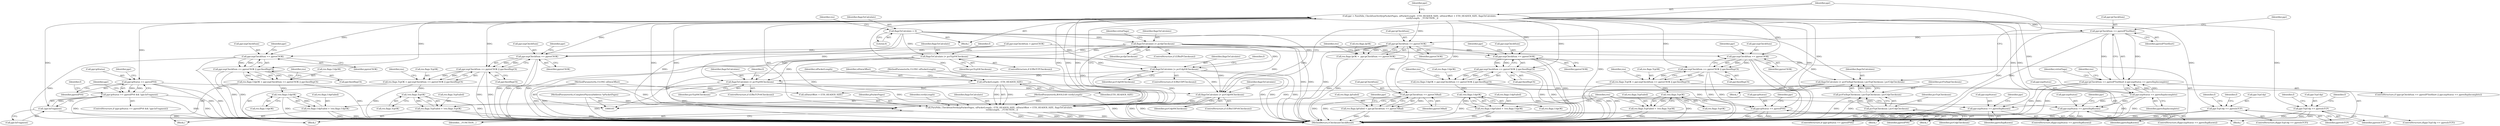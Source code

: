 digraph "0_kvm-guest-drivers-windows_723416fa4210b7464b28eab89cc76252e6193ac1@integer" {
"1000187" [label="(Call,ppr = ParaNdis_CheckSumVerify(pPacketPages, ulPacketLength - ETH_HEADER_SIZE, ulDataOffset + ETH_HEADER_SIZE, flagsToCalculate,\n        verifyLength, __FUNCTION__))"];
"1000189" [label="(Call,ParaNdis_CheckSumVerify(pPacketPages, ulPacketLength - ETH_HEADER_SIZE, ulDataOffset + ETH_HEADER_SIZE, flagsToCalculate,\n        verifyLength, __FUNCTION__))"];
"1000108" [label="(MethodParameterIn,tCompletePhysicalAddress *pPacketPages)"];
"1000191" [label="(Call,ulPacketLength - ETH_HEADER_SIZE)"];
"1000109" [label="(MethodParameterIn,ULONG ulPacketLength)"];
"1000110" [label="(MethodParameterIn,ULONG ulDataOffset)"];
"1000177" [label="(Call,flagsToCalculate |= pcrTcpV6Checksum)"];
"1000163" [label="(Call,flagsToCalculate |= pcrTcpV4Checksum)"];
"1000124" [label="(Call,flagsToCalculate = 0)"];
"1000136" [label="(Call,flagsToCalculate |= pcrIpChecksum)"];
"1000170" [label="(Call,flagsToCalculate |= pcrUdpV4Checksum)"];
"1000184" [label="(Call,flagsToCalculate |= pcrUdpV6Checksum)"];
"1000150" [label="(Call,flagsToCalculate |= pcrFixXxpChecksum | pcrTcpChecksum | pcrUdpChecksum)"];
"1000152" [label="(Call,pcrFixXxpChecksum | pcrTcpChecksum | pcrUdpChecksum)"];
"1000154" [label="(Call,pcrTcpChecksum | pcrUdpChecksum)"];
"1000111" [label="(MethodParameterIn,BOOLEAN verifyLength)"];
"1000202" [label="(Call,ppr.ipCheckSum == ppresIPTooShort)"];
"1000201" [label="(Call,ppr.ipCheckSum == ppresIPTooShort || ppr.xxpStatus == ppresXxpIncomplete)"];
"1000268" [label="(Call,ppr.ipCheckSum == ppresCSOK)"];
"1000262" [label="(Call,res.flags.IpOK =  ppr.ipCheckSum == ppresCSOK)"];
"1000279" [label="(Call,ppr.ipCheckSum == ppresCSBad)"];
"1000273" [label="(Call,res.flags.IpFailed = ppr.ipCheckSum == ppresCSBad)"];
"1000310" [label="(Call,ppr.xxpCheckSum == ppresCSOK)"];
"1000309" [label="(Call,ppr.xxpCheckSum == ppresCSOK || ppr.fixedXxpCS)"];
"1000303" [label="(Call,res.flags.TcpOK = ppr.xxpCheckSum == ppresCSOK || ppr.fixedXxpCS)"];
"1000324" [label="(Call,!res.flags.TcpOK)"];
"1000318" [label="(Call,res.flags.TcpFailed = !res.flags.TcpOK)"];
"1000344" [label="(Call,ppr.xxpCheckSum == ppresCSOK)"];
"1000343" [label="(Call,ppr.xxpCheckSum == ppresCSOK || ppr.fixedXxpCS)"];
"1000337" [label="(Call,res.flags.UdpOK = ppr.xxpCheckSum == ppresCSOK || ppr.fixedXxpCS)"];
"1000358" [label="(Call,!res.flags.UdpOK)"];
"1000352" [label="(Call,res.flags.UdpFailed = !res.flags.UdpOK)"];
"1000207" [label="(Call,ppr.xxpStatus == ppresXxpIncomplete)"];
"1000285" [label="(Call,ppr.xxpStatus == ppresXxpKnown)"];
"1000373" [label="(Call,ppr.xxpStatus == ppresXxpKnown)"];
"1000247" [label="(Call,ppr.ipStatus == ppresIPV4)"];
"1000246" [label="(Call,ppr.ipStatus == ppresIPV4 && !ppr.IsFragment)"];
"1000366" [label="(Call,ppr.ipStatus == ppresIPV6)"];
"1000252" [label="(Call,!ppr.IsFragment)"];
"1000292" [label="(Call,ppr.TcpUdp == ppresIsTCP)"];
"1000380" [label="(Call,ppr.TcpUdp == ppresIsTCP)"];
"1000398" [label="(Call,ppr.xxpCheckSum == ppresCSOK)"];
"1000397" [label="(Call,ppr.xxpCheckSum == ppresCSOK || ppr.fixedXxpCS)"];
"1000391" [label="(Call,res.flags.TcpOK = ppr.xxpCheckSum == ppresCSOK || ppr.fixedXxpCS)"];
"1000412" [label="(Call,!res.flags.TcpOK)"];
"1000406" [label="(Call,res.flags.TcpFailed = !res.flags.TcpOK)"];
"1000432" [label="(Call,ppr.xxpCheckSum == ppresCSOK)"];
"1000431" [label="(Call,ppr.xxpCheckSum == ppresCSOK || ppr.fixedXxpCS)"];
"1000425" [label="(Call,res.flags.UdpOK = ppr.xxpCheckSum == ppresCSOK || ppr.fixedXxpCS)"];
"1000446" [label="(Call,!res.flags.UdpOK)"];
"1000440" [label="(Call,res.flags.UdpFailed = !res.flags.UdpOK)"];
"1000303" [label="(Call,res.flags.TcpOK = ppr.xxpCheckSum == ppresCSOK || ppr.fixedXxpCS)"];
"1000353" [label="(Call,res.flags.UdpFailed)"];
"1000125" [label="(Identifier,flagsToCalculate)"];
"1000195" [label="(Identifier,ulDataOffset)"];
"1000202" [label="(Call,ppr.ipCheckSum == ppresIPTooShort)"];
"1000261" [label="(Block,)"];
"1000191" [label="(Call,ulPacketLength - ETH_HEADER_SIZE)"];
"1000200" [label="(ControlStructure,if (ppr.ipCheckSum == ppresIPTooShort || ppr.xxpStatus == ppresXxpIncomplete))"];
"1000350" [label="(Identifier,ppr)"];
"1000433" [label="(Call,ppr.xxpCheckSum)"];
"1000164" [label="(Identifier,flagsToCalculate)"];
"1000397" [label="(Call,ppr.xxpCheckSum == ppresCSOK || ppr.fixedXxpCS)"];
"1000336" [label="(Block,)"];
"1000166" [label="(ControlStructure,if (f.fRxUDPChecksum))"];
"1000324" [label="(Call,!res.flags.TcpOK)"];
"1000187" [label="(Call,ppr = ParaNdis_CheckSumVerify(pPacketPages, ulPacketLength - ETH_HEADER_SIZE, ulDataOffset + ETH_HEADER_SIZE, flagsToCalculate,\n        verifyLength, __FUNCTION__))"];
"1000432" [label="(Call,ppr.xxpCheckSum == ppresCSOK)"];
"1000315" [label="(Call,ppr.fixedXxpCS)"];
"1000231" [label="(Identifier,virtioFlags)"];
"1000398" [label="(Call,ppr.xxpCheckSum == ppresCSOK)"];
"1000111" [label="(MethodParameterIn,BOOLEAN verifyLength)"];
"1000155" [label="(Identifier,pcrTcpChecksum)"];
"1000203" [label="(Call,ppr.ipCheckSum)"];
"1000314" [label="(Identifier,ppresCSOK)"];
"1000190" [label="(Identifier,pPacketPages)"];
"1000349" [label="(Call,ppr.fixedXxpCS)"];
"1000279" [label="(Call,ppr.ipCheckSum == ppresCSBad)"];
"1000292" [label="(Call,ppr.TcpUdp == ppresIsTCP)"];
"1000318" [label="(Call,res.flags.TcpFailed = !res.flags.TcpOK)"];
"1000252" [label="(Call,!ppr.IsFragment)"];
"1000268" [label="(Call,ppr.ipCheckSum == ppresCSOK)"];
"1000377" [label="(Identifier,ppresXxpKnown)"];
"1000129" [label="(Identifier,res)"];
"1000189" [label="(Call,ParaNdis_CheckSumVerify(pPacketPages, ulPacketLength - ETH_HEADER_SIZE, ulDataOffset + ETH_HEADER_SIZE, flagsToCalculate,\n        verifyLength, __FUNCTION__))"];
"1000300" [label="(Identifier,f)"];
"1000404" [label="(Identifier,ppr)"];
"1000453" [label="(Identifier,res)"];
"1000441" [label="(Call,res.flags.UdpFailed)"];
"1000365" [label="(ControlStructure,if (ppr.ipStatus == ppresIPV6))"];
"1000390" [label="(Block,)"];
"1000198" [label="(Identifier,verifyLength)"];
"1000197" [label="(Identifier,flagsToCalculate)"];
"1000186" [label="(Identifier,pcrUdpV6Checksum)"];
"1000337" [label="(Call,res.flags.UdpOK = ppr.xxpCheckSum == ppresCSOK || ppr.fixedXxpCS)"];
"1000152" [label="(Call,pcrFixXxpChecksum | pcrTcpChecksum | pcrUdpChecksum)"];
"1000325" [label="(Call,res.flags.TcpOK)"];
"1000272" [label="(Identifier,ppresCSOK)"];
"1000182" [label="(Identifier,f)"];
"1000384" [label="(Identifier,ppresIsTCP)"];
"1000156" [label="(Identifier,pcrUdpChecksum)"];
"1000180" [label="(ControlStructure,if (f.fRxUDPv6Checksum))"];
"1000334" [label="(Identifier,f)"];
"1000316" [label="(Identifier,ppr)"];
"1000165" [label="(Identifier,pcrTcpV4Checksum)"];
"1000311" [label="(Call,ppr.xxpCheckSum)"];
"1000192" [label="(Identifier,ulPacketLength)"];
"1000296" [label="(Identifier,ppresIsTCP)"];
"1000285" [label="(Call,ppr.xxpStatus == ppresXxpKnown)"];
"1000194" [label="(Call,ulDataOffset + ETH_HEADER_SIZE)"];
"1000372" [label="(ControlStructure,if(ppr.xxpStatus == ppresXxpKnown))"];
"1000289" [label="(Identifier,ppresXxpKnown)"];
"1000179" [label="(Identifier,pcrTcpV6Checksum)"];
"1000137" [label="(Identifier,flagsToCalculate)"];
"1000159" [label="(ControlStructure,if (f.fRxTCPChecksum))"];
"1000245" [label="(ControlStructure,if (ppr.ipStatus == ppresIPV4 && !ppr.IsFragment))"];
"1000283" [label="(Identifier,ppresCSBad)"];
"1000412" [label="(Call,!res.flags.TcpOK)"];
"1000345" [label="(Call,ppr.xxpCheckSum)"];
"1000422" [label="(Identifier,f)"];
"1000344" [label="(Call,ppr.xxpCheckSum == ppresCSOK)"];
"1000253" [label="(Call,ppr.IsFragment)"];
"1000175" [label="(Identifier,f)"];
"1000388" [label="(Identifier,f)"];
"1000446" [label="(Call,!res.flags.UdpOK)"];
"1000409" [label="(Identifier,res)"];
"1000381" [label="(Call,ppr.TcpUdp)"];
"1000262" [label="(Call,res.flags.IpOK =  ppr.ipCheckSum == ppresCSOK)"];
"1000151" [label="(Identifier,flagsToCalculate)"];
"1000177" [label="(Call,flagsToCalculate |= pcrTcpV6Checksum)"];
"1000248" [label="(Call,ppr.ipStatus)"];
"1000343" [label="(Call,ppr.xxpCheckSum == ppresCSOK || ppr.fixedXxpCS)"];
"1000132" [label="(ControlStructure,if (f.fRxIPChecksum))"];
"1000425" [label="(Call,res.flags.UdpOK = ppr.xxpCheckSum == ppresCSOK || ppr.fixedXxpCS)"];
"1000302" [label="(Block,)"];
"1000366" [label="(Call,ppr.ipStatus == ppresIPV6)"];
"1000274" [label="(Call,res.flags.IpFailed)"];
"1000370" [label="(Identifier,ppresIPV6)"];
"1000171" [label="(Identifier,flagsToCalculate)"];
"1000426" [label="(Call,res.flags.UdpOK)"];
"1000251" [label="(Identifier,ppresIPV4)"];
"1000304" [label="(Call,res.flags.TcpOK)"];
"1000438" [label="(Identifier,ppr)"];
"1000150" [label="(Call,flagsToCalculate |= pcrFixXxpChecksum | pcrTcpChecksum | pcrUdpChecksum)"];
"1000276" [label="(Identifier,res)"];
"1000348" [label="(Identifier,ppresCSOK)"];
"1000209" [label="(Identifier,ppr)"];
"1000392" [label="(Call,res.flags.TcpOK)"];
"1000201" [label="(Call,ppr.ipCheckSum == ppresIPTooShort || ppr.xxpStatus == ppresXxpIncomplete)"];
"1000204" [label="(Identifier,ppr)"];
"1000368" [label="(Identifier,ppr)"];
"1000310" [label="(Call,ppr.xxpCheckSum == ppresCSOK)"];
"1000206" [label="(Identifier,ppresIPTooShort)"];
"1000293" [label="(Call,ppr.TcpUdp)"];
"1000375" [label="(Identifier,ppr)"];
"1000454" [label="(MethodReturn,tChecksumCheckResult)"];
"1000188" [label="(Identifier,ppr)"];
"1000247" [label="(Call,ppr.ipStatus == ppresIPV4)"];
"1000359" [label="(Call,res.flags.UdpOK)"];
"1000184" [label="(Call,flagsToCalculate |= pcrUdpV6Checksum)"];
"1000403" [label="(Call,ppr.fixedXxpCS)"];
"1000110" [label="(MethodParameterIn,ULONG ulDataOffset)"];
"1000440" [label="(Call,res.flags.UdpFailed = !res.flags.UdpOK)"];
"1000173" [label="(ControlStructure,if (f.fRxTCPv6Checksum))"];
"1000246" [label="(Call,ppr.ipStatus == ppresIPV4 && !ppr.IsFragment)"];
"1000391" [label="(Call,res.flags.TcpOK = ppr.xxpCheckSum == ppresCSOK || ppr.fixedXxpCS)"];
"1000269" [label="(Call,ppr.ipCheckSum)"];
"1000124" [label="(Call,flagsToCalculate = 0)"];
"1000294" [label="(Identifier,ppr)"];
"1000321" [label="(Identifier,res)"];
"1000402" [label="(Identifier,ppresCSOK)"];
"1000399" [label="(Call,ppr.xxpCheckSum)"];
"1000199" [label="(Identifier,__FUNCTION__)"];
"1000109" [label="(MethodParameterIn,ULONG ulPacketLength)"];
"1000447" [label="(Call,res.flags.UdpOK)"];
"1000309" [label="(Call,ppr.xxpCheckSum == ppresCSOK || ppr.fixedXxpCS)"];
"1000373" [label="(Call,ppr.xxpStatus == ppresXxpKnown)"];
"1000286" [label="(Call,ppr.xxpStatus)"];
"1000319" [label="(Call,res.flags.TcpFailed)"];
"1000424" [label="(Block,)"];
"1000406" [label="(Call,res.flags.TcpFailed = !res.flags.TcpOK)"];
"1000211" [label="(Identifier,ppresXxpIncomplete)"];
"1000367" [label="(Call,ppr.ipStatus)"];
"1000437" [label="(Call,ppr.fixedXxpCS)"];
"1000352" [label="(Call,res.flags.UdpFailed = !res.flags.UdpOK)"];
"1000112" [label="(Block,)"];
"1000284" [label="(ControlStructure,if(ppr.xxpStatus == ppresXxpKnown))"];
"1000374" [label="(Call,ppr.xxpStatus)"];
"1000263" [label="(Call,res.flags.IpOK)"];
"1000178" [label="(Identifier,flagsToCalculate)"];
"1000216" [label="(Identifier,res)"];
"1000207" [label="(Call,ppr.xxpStatus == ppresXxpIncomplete)"];
"1000443" [label="(Identifier,res)"];
"1000136" [label="(Call,flagsToCalculate |= pcrIpChecksum)"];
"1000413" [label="(Call,res.flags.TcpOK)"];
"1000163" [label="(Call,flagsToCalculate |= pcrTcpV4Checksum)"];
"1000108" [label="(MethodParameterIn,tCompletePhysicalAddress *pPacketPages)"];
"1000273" [label="(Call,res.flags.IpFailed = ppr.ipCheckSum == ppresCSBad)"];
"1000280" [label="(Call,ppr.ipCheckSum)"];
"1000291" [label="(ControlStructure,if(ppr.TcpUdp == ppresIsTCP))"];
"1000170" [label="(Call,flagsToCalculate |= pcrUdpV4Checksum)"];
"1000379" [label="(ControlStructure,if(ppr.TcpUdp == ppresIsTCP))"];
"1000126" [label="(Literal,0)"];
"1000142" [label="(Identifier,virtioFlags)"];
"1000153" [label="(Identifier,pcrFixXxpChecksum)"];
"1000208" [label="(Call,ppr.xxpStatus)"];
"1000382" [label="(Identifier,ppr)"];
"1000338" [label="(Call,res.flags.UdpOK)"];
"1000254" [label="(Identifier,ppr)"];
"1000358" [label="(Call,!res.flags.UdpOK)"];
"1000355" [label="(Identifier,res)"];
"1000380" [label="(Call,ppr.TcpUdp == ppresIsTCP)"];
"1000287" [label="(Identifier,ppr)"];
"1000407" [label="(Call,res.flags.TcpFailed)"];
"1000431" [label="(Call,ppr.xxpCheckSum == ppresCSOK || ppr.fixedXxpCS)"];
"1000168" [label="(Identifier,f)"];
"1000185" [label="(Identifier,flagsToCalculate)"];
"1000138" [label="(Identifier,pcrIpChecksum)"];
"1000154" [label="(Call,pcrTcpChecksum | pcrUdpChecksum)"];
"1000149" [label="(Block,)"];
"1000259" [label="(Identifier,f)"];
"1000193" [label="(Identifier,ETH_HEADER_SIZE)"];
"1000436" [label="(Identifier,ppresCSOK)"];
"1000172" [label="(Identifier,pcrUdpV4Checksum)"];
"1000240" [label="(Call,ppr.xxpCheckSum = ppresCSOK)"];
"1000187" -> "1000112"  [label="AST: "];
"1000187" -> "1000189"  [label="CFG: "];
"1000188" -> "1000187"  [label="AST: "];
"1000189" -> "1000187"  [label="AST: "];
"1000204" -> "1000187"  [label="CFG: "];
"1000187" -> "1000454"  [label="DDG: "];
"1000187" -> "1000454"  [label="DDG: "];
"1000189" -> "1000187"  [label="DDG: "];
"1000189" -> "1000187"  [label="DDG: "];
"1000189" -> "1000187"  [label="DDG: "];
"1000189" -> "1000187"  [label="DDG: "];
"1000189" -> "1000187"  [label="DDG: "];
"1000189" -> "1000187"  [label="DDG: "];
"1000187" -> "1000202"  [label="DDG: "];
"1000187" -> "1000207"  [label="DDG: "];
"1000187" -> "1000247"  [label="DDG: "];
"1000187" -> "1000252"  [label="DDG: "];
"1000187" -> "1000268"  [label="DDG: "];
"1000187" -> "1000279"  [label="DDG: "];
"1000187" -> "1000285"  [label="DDG: "];
"1000187" -> "1000292"  [label="DDG: "];
"1000187" -> "1000310"  [label="DDG: "];
"1000187" -> "1000309"  [label="DDG: "];
"1000187" -> "1000344"  [label="DDG: "];
"1000187" -> "1000343"  [label="DDG: "];
"1000187" -> "1000366"  [label="DDG: "];
"1000187" -> "1000373"  [label="DDG: "];
"1000187" -> "1000380"  [label="DDG: "];
"1000187" -> "1000398"  [label="DDG: "];
"1000187" -> "1000397"  [label="DDG: "];
"1000187" -> "1000432"  [label="DDG: "];
"1000187" -> "1000431"  [label="DDG: "];
"1000189" -> "1000199"  [label="CFG: "];
"1000190" -> "1000189"  [label="AST: "];
"1000191" -> "1000189"  [label="AST: "];
"1000194" -> "1000189"  [label="AST: "];
"1000197" -> "1000189"  [label="AST: "];
"1000198" -> "1000189"  [label="AST: "];
"1000199" -> "1000189"  [label="AST: "];
"1000189" -> "1000454"  [label="DDG: "];
"1000189" -> "1000454"  [label="DDG: "];
"1000189" -> "1000454"  [label="DDG: "];
"1000189" -> "1000454"  [label="DDG: "];
"1000189" -> "1000454"  [label="DDG: "];
"1000189" -> "1000454"  [label="DDG: "];
"1000108" -> "1000189"  [label="DDG: "];
"1000191" -> "1000189"  [label="DDG: "];
"1000191" -> "1000189"  [label="DDG: "];
"1000110" -> "1000189"  [label="DDG: "];
"1000177" -> "1000189"  [label="DDG: "];
"1000163" -> "1000189"  [label="DDG: "];
"1000124" -> "1000189"  [label="DDG: "];
"1000184" -> "1000189"  [label="DDG: "];
"1000150" -> "1000189"  [label="DDG: "];
"1000170" -> "1000189"  [label="DDG: "];
"1000136" -> "1000189"  [label="DDG: "];
"1000111" -> "1000189"  [label="DDG: "];
"1000108" -> "1000105"  [label="AST: "];
"1000108" -> "1000454"  [label="DDG: "];
"1000191" -> "1000193"  [label="CFG: "];
"1000192" -> "1000191"  [label="AST: "];
"1000193" -> "1000191"  [label="AST: "];
"1000195" -> "1000191"  [label="CFG: "];
"1000191" -> "1000454"  [label="DDG: "];
"1000109" -> "1000191"  [label="DDG: "];
"1000191" -> "1000194"  [label="DDG: "];
"1000109" -> "1000105"  [label="AST: "];
"1000109" -> "1000454"  [label="DDG: "];
"1000110" -> "1000105"  [label="AST: "];
"1000110" -> "1000454"  [label="DDG: "];
"1000110" -> "1000194"  [label="DDG: "];
"1000177" -> "1000173"  [label="AST: "];
"1000177" -> "1000179"  [label="CFG: "];
"1000178" -> "1000177"  [label="AST: "];
"1000179" -> "1000177"  [label="AST: "];
"1000182" -> "1000177"  [label="CFG: "];
"1000177" -> "1000454"  [label="DDG: "];
"1000177" -> "1000454"  [label="DDG: "];
"1000163" -> "1000177"  [label="DDG: "];
"1000124" -> "1000177"  [label="DDG: "];
"1000170" -> "1000177"  [label="DDG: "];
"1000136" -> "1000177"  [label="DDG: "];
"1000177" -> "1000184"  [label="DDG: "];
"1000163" -> "1000159"  [label="AST: "];
"1000163" -> "1000165"  [label="CFG: "];
"1000164" -> "1000163"  [label="AST: "];
"1000165" -> "1000163"  [label="AST: "];
"1000168" -> "1000163"  [label="CFG: "];
"1000163" -> "1000454"  [label="DDG: "];
"1000163" -> "1000454"  [label="DDG: "];
"1000124" -> "1000163"  [label="DDG: "];
"1000136" -> "1000163"  [label="DDG: "];
"1000163" -> "1000170"  [label="DDG: "];
"1000163" -> "1000184"  [label="DDG: "];
"1000124" -> "1000112"  [label="AST: "];
"1000124" -> "1000126"  [label="CFG: "];
"1000125" -> "1000124"  [label="AST: "];
"1000126" -> "1000124"  [label="AST: "];
"1000129" -> "1000124"  [label="CFG: "];
"1000124" -> "1000136"  [label="DDG: "];
"1000124" -> "1000150"  [label="DDG: "];
"1000124" -> "1000170"  [label="DDG: "];
"1000124" -> "1000184"  [label="DDG: "];
"1000136" -> "1000132"  [label="AST: "];
"1000136" -> "1000138"  [label="CFG: "];
"1000137" -> "1000136"  [label="AST: "];
"1000138" -> "1000136"  [label="AST: "];
"1000142" -> "1000136"  [label="CFG: "];
"1000136" -> "1000454"  [label="DDG: "];
"1000136" -> "1000454"  [label="DDG: "];
"1000136" -> "1000150"  [label="DDG: "];
"1000136" -> "1000170"  [label="DDG: "];
"1000136" -> "1000184"  [label="DDG: "];
"1000170" -> "1000166"  [label="AST: "];
"1000170" -> "1000172"  [label="CFG: "];
"1000171" -> "1000170"  [label="AST: "];
"1000172" -> "1000170"  [label="AST: "];
"1000175" -> "1000170"  [label="CFG: "];
"1000170" -> "1000454"  [label="DDG: "];
"1000170" -> "1000454"  [label="DDG: "];
"1000170" -> "1000184"  [label="DDG: "];
"1000184" -> "1000180"  [label="AST: "];
"1000184" -> "1000186"  [label="CFG: "];
"1000185" -> "1000184"  [label="AST: "];
"1000186" -> "1000184"  [label="AST: "];
"1000188" -> "1000184"  [label="CFG: "];
"1000184" -> "1000454"  [label="DDG: "];
"1000184" -> "1000454"  [label="DDG: "];
"1000150" -> "1000149"  [label="AST: "];
"1000150" -> "1000152"  [label="CFG: "];
"1000151" -> "1000150"  [label="AST: "];
"1000152" -> "1000150"  [label="AST: "];
"1000188" -> "1000150"  [label="CFG: "];
"1000150" -> "1000454"  [label="DDG: "];
"1000150" -> "1000454"  [label="DDG: "];
"1000152" -> "1000150"  [label="DDG: "];
"1000152" -> "1000150"  [label="DDG: "];
"1000152" -> "1000154"  [label="CFG: "];
"1000153" -> "1000152"  [label="AST: "];
"1000154" -> "1000152"  [label="AST: "];
"1000152" -> "1000454"  [label="DDG: "];
"1000152" -> "1000454"  [label="DDG: "];
"1000154" -> "1000152"  [label="DDG: "];
"1000154" -> "1000152"  [label="DDG: "];
"1000154" -> "1000156"  [label="CFG: "];
"1000155" -> "1000154"  [label="AST: "];
"1000156" -> "1000154"  [label="AST: "];
"1000154" -> "1000454"  [label="DDG: "];
"1000154" -> "1000454"  [label="DDG: "];
"1000111" -> "1000105"  [label="AST: "];
"1000111" -> "1000454"  [label="DDG: "];
"1000202" -> "1000201"  [label="AST: "];
"1000202" -> "1000206"  [label="CFG: "];
"1000203" -> "1000202"  [label="AST: "];
"1000206" -> "1000202"  [label="AST: "];
"1000209" -> "1000202"  [label="CFG: "];
"1000201" -> "1000202"  [label="CFG: "];
"1000202" -> "1000454"  [label="DDG: "];
"1000202" -> "1000454"  [label="DDG: "];
"1000202" -> "1000201"  [label="DDG: "];
"1000202" -> "1000201"  [label="DDG: "];
"1000202" -> "1000268"  [label="DDG: "];
"1000201" -> "1000200"  [label="AST: "];
"1000201" -> "1000207"  [label="CFG: "];
"1000207" -> "1000201"  [label="AST: "];
"1000216" -> "1000201"  [label="CFG: "];
"1000231" -> "1000201"  [label="CFG: "];
"1000201" -> "1000454"  [label="DDG: "];
"1000201" -> "1000454"  [label="DDG: "];
"1000201" -> "1000454"  [label="DDG: "];
"1000207" -> "1000201"  [label="DDG: "];
"1000207" -> "1000201"  [label="DDG: "];
"1000268" -> "1000262"  [label="AST: "];
"1000268" -> "1000272"  [label="CFG: "];
"1000269" -> "1000268"  [label="AST: "];
"1000272" -> "1000268"  [label="AST: "];
"1000262" -> "1000268"  [label="CFG: "];
"1000268" -> "1000454"  [label="DDG: "];
"1000268" -> "1000262"  [label="DDG: "];
"1000268" -> "1000262"  [label="DDG: "];
"1000268" -> "1000279"  [label="DDG: "];
"1000268" -> "1000310"  [label="DDG: "];
"1000268" -> "1000344"  [label="DDG: "];
"1000262" -> "1000261"  [label="AST: "];
"1000263" -> "1000262"  [label="AST: "];
"1000276" -> "1000262"  [label="CFG: "];
"1000262" -> "1000454"  [label="DDG: "];
"1000262" -> "1000454"  [label="DDG: "];
"1000279" -> "1000273"  [label="AST: "];
"1000279" -> "1000283"  [label="CFG: "];
"1000280" -> "1000279"  [label="AST: "];
"1000283" -> "1000279"  [label="AST: "];
"1000273" -> "1000279"  [label="CFG: "];
"1000279" -> "1000454"  [label="DDG: "];
"1000279" -> "1000454"  [label="DDG: "];
"1000279" -> "1000273"  [label="DDG: "];
"1000279" -> "1000273"  [label="DDG: "];
"1000273" -> "1000261"  [label="AST: "];
"1000274" -> "1000273"  [label="AST: "];
"1000287" -> "1000273"  [label="CFG: "];
"1000273" -> "1000454"  [label="DDG: "];
"1000273" -> "1000454"  [label="DDG: "];
"1000310" -> "1000309"  [label="AST: "];
"1000310" -> "1000314"  [label="CFG: "];
"1000311" -> "1000310"  [label="AST: "];
"1000314" -> "1000310"  [label="AST: "];
"1000316" -> "1000310"  [label="CFG: "];
"1000309" -> "1000310"  [label="CFG: "];
"1000310" -> "1000454"  [label="DDG: "];
"1000310" -> "1000454"  [label="DDG: "];
"1000310" -> "1000309"  [label="DDG: "];
"1000310" -> "1000309"  [label="DDG: "];
"1000240" -> "1000310"  [label="DDG: "];
"1000309" -> "1000303"  [label="AST: "];
"1000309" -> "1000315"  [label="CFG: "];
"1000315" -> "1000309"  [label="AST: "];
"1000303" -> "1000309"  [label="CFG: "];
"1000309" -> "1000454"  [label="DDG: "];
"1000309" -> "1000454"  [label="DDG: "];
"1000309" -> "1000303"  [label="DDG: "];
"1000309" -> "1000303"  [label="DDG: "];
"1000303" -> "1000302"  [label="AST: "];
"1000304" -> "1000303"  [label="AST: "];
"1000321" -> "1000303"  [label="CFG: "];
"1000303" -> "1000454"  [label="DDG: "];
"1000303" -> "1000324"  [label="DDG: "];
"1000324" -> "1000318"  [label="AST: "];
"1000324" -> "1000325"  [label="CFG: "];
"1000325" -> "1000324"  [label="AST: "];
"1000318" -> "1000324"  [label="CFG: "];
"1000324" -> "1000454"  [label="DDG: "];
"1000324" -> "1000318"  [label="DDG: "];
"1000318" -> "1000302"  [label="AST: "];
"1000319" -> "1000318"  [label="AST: "];
"1000453" -> "1000318"  [label="CFG: "];
"1000318" -> "1000454"  [label="DDG: "];
"1000318" -> "1000454"  [label="DDG: "];
"1000344" -> "1000343"  [label="AST: "];
"1000344" -> "1000348"  [label="CFG: "];
"1000345" -> "1000344"  [label="AST: "];
"1000348" -> "1000344"  [label="AST: "];
"1000350" -> "1000344"  [label="CFG: "];
"1000343" -> "1000344"  [label="CFG: "];
"1000344" -> "1000454"  [label="DDG: "];
"1000344" -> "1000454"  [label="DDG: "];
"1000344" -> "1000343"  [label="DDG: "];
"1000344" -> "1000343"  [label="DDG: "];
"1000240" -> "1000344"  [label="DDG: "];
"1000343" -> "1000337"  [label="AST: "];
"1000343" -> "1000349"  [label="CFG: "];
"1000349" -> "1000343"  [label="AST: "];
"1000337" -> "1000343"  [label="CFG: "];
"1000343" -> "1000454"  [label="DDG: "];
"1000343" -> "1000454"  [label="DDG: "];
"1000343" -> "1000337"  [label="DDG: "];
"1000343" -> "1000337"  [label="DDG: "];
"1000337" -> "1000336"  [label="AST: "];
"1000338" -> "1000337"  [label="AST: "];
"1000355" -> "1000337"  [label="CFG: "];
"1000337" -> "1000454"  [label="DDG: "];
"1000337" -> "1000358"  [label="DDG: "];
"1000358" -> "1000352"  [label="AST: "];
"1000358" -> "1000359"  [label="CFG: "];
"1000359" -> "1000358"  [label="AST: "];
"1000352" -> "1000358"  [label="CFG: "];
"1000358" -> "1000454"  [label="DDG: "];
"1000358" -> "1000352"  [label="DDG: "];
"1000352" -> "1000336"  [label="AST: "];
"1000353" -> "1000352"  [label="AST: "];
"1000453" -> "1000352"  [label="CFG: "];
"1000352" -> "1000454"  [label="DDG: "];
"1000352" -> "1000454"  [label="DDG: "];
"1000207" -> "1000211"  [label="CFG: "];
"1000208" -> "1000207"  [label="AST: "];
"1000211" -> "1000207"  [label="AST: "];
"1000207" -> "1000454"  [label="DDG: "];
"1000207" -> "1000454"  [label="DDG: "];
"1000207" -> "1000285"  [label="DDG: "];
"1000207" -> "1000373"  [label="DDG: "];
"1000285" -> "1000284"  [label="AST: "];
"1000285" -> "1000289"  [label="CFG: "];
"1000286" -> "1000285"  [label="AST: "];
"1000289" -> "1000285"  [label="AST: "];
"1000294" -> "1000285"  [label="CFG: "];
"1000453" -> "1000285"  [label="CFG: "];
"1000285" -> "1000454"  [label="DDG: "];
"1000285" -> "1000454"  [label="DDG: "];
"1000285" -> "1000454"  [label="DDG: "];
"1000373" -> "1000372"  [label="AST: "];
"1000373" -> "1000377"  [label="CFG: "];
"1000374" -> "1000373"  [label="AST: "];
"1000377" -> "1000373"  [label="AST: "];
"1000382" -> "1000373"  [label="CFG: "];
"1000453" -> "1000373"  [label="CFG: "];
"1000373" -> "1000454"  [label="DDG: "];
"1000373" -> "1000454"  [label="DDG: "];
"1000373" -> "1000454"  [label="DDG: "];
"1000247" -> "1000246"  [label="AST: "];
"1000247" -> "1000251"  [label="CFG: "];
"1000248" -> "1000247"  [label="AST: "];
"1000251" -> "1000247"  [label="AST: "];
"1000254" -> "1000247"  [label="CFG: "];
"1000246" -> "1000247"  [label="CFG: "];
"1000247" -> "1000454"  [label="DDG: "];
"1000247" -> "1000454"  [label="DDG: "];
"1000247" -> "1000246"  [label="DDG: "];
"1000247" -> "1000246"  [label="DDG: "];
"1000247" -> "1000366"  [label="DDG: "];
"1000246" -> "1000245"  [label="AST: "];
"1000246" -> "1000252"  [label="CFG: "];
"1000252" -> "1000246"  [label="AST: "];
"1000259" -> "1000246"  [label="CFG: "];
"1000368" -> "1000246"  [label="CFG: "];
"1000246" -> "1000454"  [label="DDG: "];
"1000246" -> "1000454"  [label="DDG: "];
"1000246" -> "1000454"  [label="DDG: "];
"1000252" -> "1000246"  [label="DDG: "];
"1000366" -> "1000365"  [label="AST: "];
"1000366" -> "1000370"  [label="CFG: "];
"1000367" -> "1000366"  [label="AST: "];
"1000370" -> "1000366"  [label="AST: "];
"1000375" -> "1000366"  [label="CFG: "];
"1000453" -> "1000366"  [label="CFG: "];
"1000366" -> "1000454"  [label="DDG: "];
"1000366" -> "1000454"  [label="DDG: "];
"1000366" -> "1000454"  [label="DDG: "];
"1000252" -> "1000253"  [label="CFG: "];
"1000253" -> "1000252"  [label="AST: "];
"1000252" -> "1000454"  [label="DDG: "];
"1000292" -> "1000291"  [label="AST: "];
"1000292" -> "1000296"  [label="CFG: "];
"1000293" -> "1000292"  [label="AST: "];
"1000296" -> "1000292"  [label="AST: "];
"1000300" -> "1000292"  [label="CFG: "];
"1000334" -> "1000292"  [label="CFG: "];
"1000292" -> "1000454"  [label="DDG: "];
"1000292" -> "1000454"  [label="DDG: "];
"1000292" -> "1000454"  [label="DDG: "];
"1000380" -> "1000379"  [label="AST: "];
"1000380" -> "1000384"  [label="CFG: "];
"1000381" -> "1000380"  [label="AST: "];
"1000384" -> "1000380"  [label="AST: "];
"1000388" -> "1000380"  [label="CFG: "];
"1000422" -> "1000380"  [label="CFG: "];
"1000380" -> "1000454"  [label="DDG: "];
"1000380" -> "1000454"  [label="DDG: "];
"1000380" -> "1000454"  [label="DDG: "];
"1000398" -> "1000397"  [label="AST: "];
"1000398" -> "1000402"  [label="CFG: "];
"1000399" -> "1000398"  [label="AST: "];
"1000402" -> "1000398"  [label="AST: "];
"1000404" -> "1000398"  [label="CFG: "];
"1000397" -> "1000398"  [label="CFG: "];
"1000398" -> "1000454"  [label="DDG: "];
"1000398" -> "1000454"  [label="DDG: "];
"1000398" -> "1000397"  [label="DDG: "];
"1000398" -> "1000397"  [label="DDG: "];
"1000240" -> "1000398"  [label="DDG: "];
"1000397" -> "1000391"  [label="AST: "];
"1000397" -> "1000403"  [label="CFG: "];
"1000403" -> "1000397"  [label="AST: "];
"1000391" -> "1000397"  [label="CFG: "];
"1000397" -> "1000454"  [label="DDG: "];
"1000397" -> "1000454"  [label="DDG: "];
"1000397" -> "1000391"  [label="DDG: "];
"1000397" -> "1000391"  [label="DDG: "];
"1000391" -> "1000390"  [label="AST: "];
"1000392" -> "1000391"  [label="AST: "];
"1000409" -> "1000391"  [label="CFG: "];
"1000391" -> "1000454"  [label="DDG: "];
"1000391" -> "1000412"  [label="DDG: "];
"1000412" -> "1000406"  [label="AST: "];
"1000412" -> "1000413"  [label="CFG: "];
"1000413" -> "1000412"  [label="AST: "];
"1000406" -> "1000412"  [label="CFG: "];
"1000412" -> "1000454"  [label="DDG: "];
"1000412" -> "1000406"  [label="DDG: "];
"1000406" -> "1000390"  [label="AST: "];
"1000407" -> "1000406"  [label="AST: "];
"1000453" -> "1000406"  [label="CFG: "];
"1000406" -> "1000454"  [label="DDG: "];
"1000406" -> "1000454"  [label="DDG: "];
"1000432" -> "1000431"  [label="AST: "];
"1000432" -> "1000436"  [label="CFG: "];
"1000433" -> "1000432"  [label="AST: "];
"1000436" -> "1000432"  [label="AST: "];
"1000438" -> "1000432"  [label="CFG: "];
"1000431" -> "1000432"  [label="CFG: "];
"1000432" -> "1000454"  [label="DDG: "];
"1000432" -> "1000454"  [label="DDG: "];
"1000432" -> "1000431"  [label="DDG: "];
"1000432" -> "1000431"  [label="DDG: "];
"1000240" -> "1000432"  [label="DDG: "];
"1000431" -> "1000425"  [label="AST: "];
"1000431" -> "1000437"  [label="CFG: "];
"1000437" -> "1000431"  [label="AST: "];
"1000425" -> "1000431"  [label="CFG: "];
"1000431" -> "1000454"  [label="DDG: "];
"1000431" -> "1000454"  [label="DDG: "];
"1000431" -> "1000425"  [label="DDG: "];
"1000431" -> "1000425"  [label="DDG: "];
"1000425" -> "1000424"  [label="AST: "];
"1000426" -> "1000425"  [label="AST: "];
"1000443" -> "1000425"  [label="CFG: "];
"1000425" -> "1000454"  [label="DDG: "];
"1000425" -> "1000446"  [label="DDG: "];
"1000446" -> "1000440"  [label="AST: "];
"1000446" -> "1000447"  [label="CFG: "];
"1000447" -> "1000446"  [label="AST: "];
"1000440" -> "1000446"  [label="CFG: "];
"1000446" -> "1000454"  [label="DDG: "];
"1000446" -> "1000440"  [label="DDG: "];
"1000440" -> "1000424"  [label="AST: "];
"1000441" -> "1000440"  [label="AST: "];
"1000453" -> "1000440"  [label="CFG: "];
"1000440" -> "1000454"  [label="DDG: "];
"1000440" -> "1000454"  [label="DDG: "];
}
